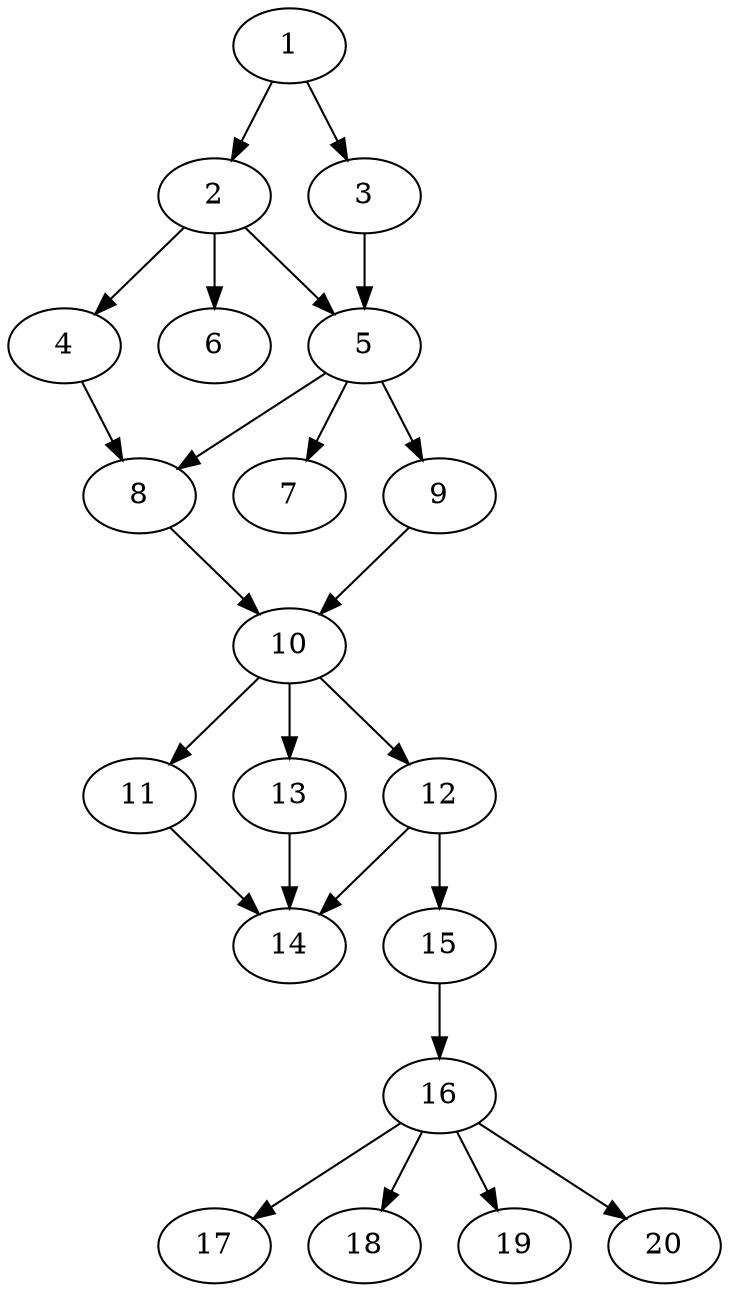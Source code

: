 // DAG automatically generated by daggen at Sat Jul 27 15:36:52 2019
// ./daggen --dot -n 20 --ccr 0.4 --fat 0.4 --regular 0.5 --density 0.8 --mindata 5242880 --maxdata 52428800 
digraph G {
  1 [size="66385920", alpha="0.17", expect_size="26554368"] 
  1 -> 2 [size ="26554368"]
  1 -> 3 [size ="26554368"]
  2 [size="44252160", alpha="0.07", expect_size="17700864"] 
  2 -> 4 [size ="17700864"]
  2 -> 5 [size ="17700864"]
  2 -> 6 [size ="17700864"]
  3 [size="55774720", alpha="0.19", expect_size="22309888"] 
  3 -> 5 [size ="22309888"]
  4 [size="70041600", alpha="0.10", expect_size="28016640"] 
  4 -> 8 [size ="28016640"]
  5 [size="59586560", alpha="0.02", expect_size="23834624"] 
  5 -> 7 [size ="23834624"]
  5 -> 8 [size ="23834624"]
  5 -> 9 [size ="23834624"]
  6 [size="27189760", alpha="0.19", expect_size="10875904"] 
  7 [size="124784640", alpha="0.18", expect_size="49913856"] 
  8 [size="37585920", alpha="0.06", expect_size="15034368"] 
  8 -> 10 [size ="15034368"]
  9 [size="130736640", alpha="0.06", expect_size="52294656"] 
  9 -> 10 [size ="52294656"]
  10 [size="78476800", alpha="0.09", expect_size="31390720"] 
  10 -> 11 [size ="31390720"]
  10 -> 12 [size ="31390720"]
  10 -> 13 [size ="31390720"]
  11 [size="65323520", alpha="0.05", expect_size="26129408"] 
  11 -> 14 [size ="26129408"]
  12 [size="45383680", alpha="0.17", expect_size="18153472"] 
  12 -> 14 [size ="18153472"]
  12 -> 15 [size ="18153472"]
  13 [size="86461440", alpha="0.05", expect_size="34584576"] 
  13 -> 14 [size ="34584576"]
  14 [size="79380480", alpha="0.09", expect_size="31752192"] 
  15 [size="18327040", alpha="0.09", expect_size="7330816"] 
  15 -> 16 [size ="7330816"]
  16 [size="30356480", alpha="0.18", expect_size="12142592"] 
  16 -> 17 [size ="12142592"]
  16 -> 18 [size ="12142592"]
  16 -> 19 [size ="12142592"]
  16 -> 20 [size ="12142592"]
  17 [size="21762560", alpha="0.00", expect_size="8705024"] 
  18 [size="129968640", alpha="0.05", expect_size="51987456"] 
  19 [size="45314560", alpha="0.05", expect_size="18125824"] 
  20 [size="80855040", alpha="0.12", expect_size="32342016"] 
}
